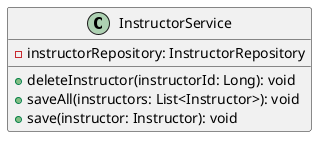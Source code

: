 @startuml
class InstructorService [[java:edu.sru.thangiah.service.InstructorService]] {
	-instructorRepository: InstructorRepository
	+deleteInstructor(instructorId: Long): void
	+saveAll(instructors: List<Instructor>): void
	+save(instructor: Instructor): void
}
@enduml